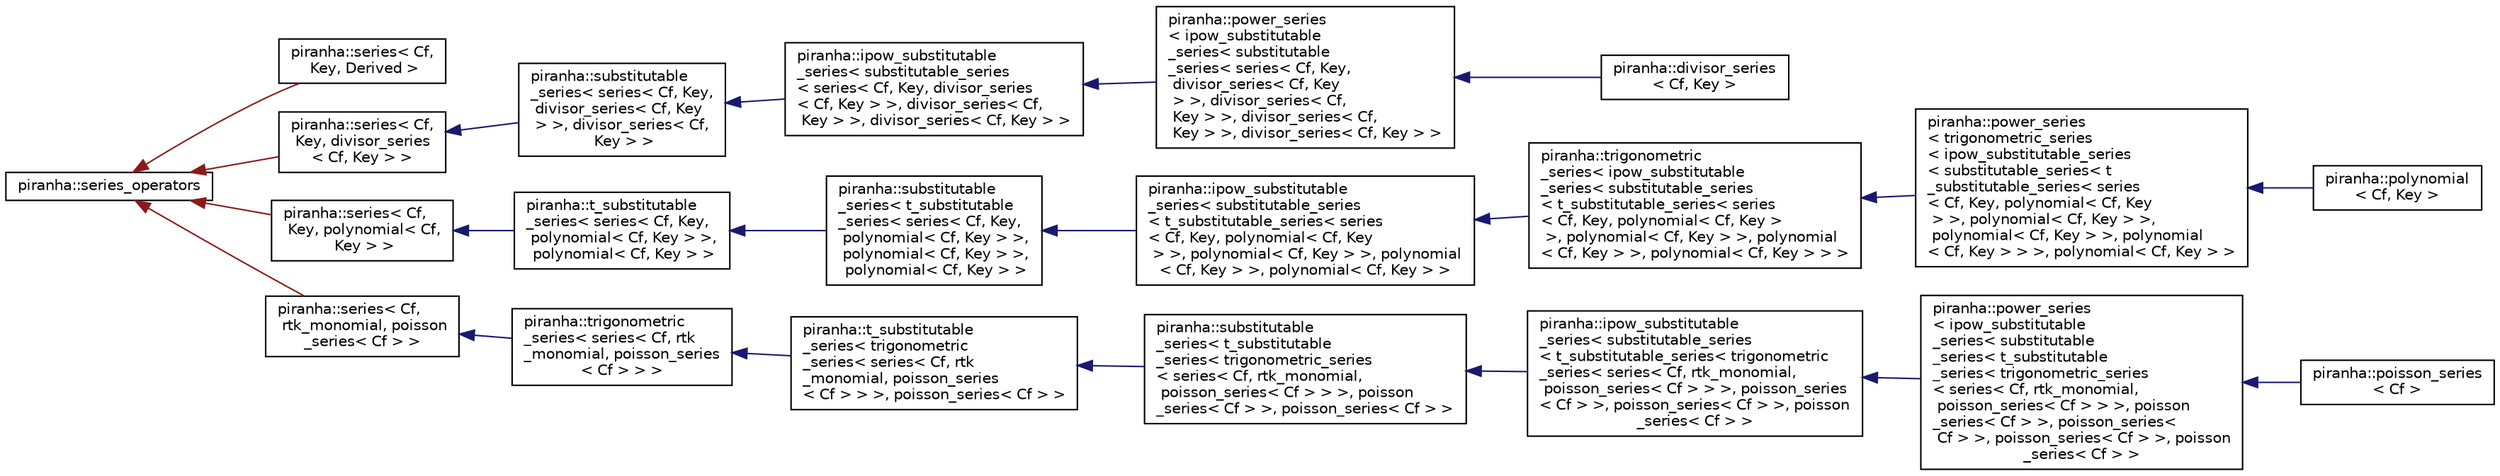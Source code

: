 digraph "Graphical Class Hierarchy"
{
  edge [fontname="Helvetica",fontsize="10",labelfontname="Helvetica",labelfontsize="10"];
  node [fontname="Helvetica",fontsize="10",shape=record];
  rankdir="LR";
  Node0 [label="piranha::series_operators",height=0.2,width=0.4,color="black", fillcolor="white", style="filled",URL="$classpiranha_1_1series__operators.html",tooltip="Series operators. "];
  Node0 -> Node1 [dir="back",color="firebrick4",fontsize="10",style="solid",fontname="Helvetica"];
  Node1 [label="piranha::series\< Cf,\l Key, Derived \>",height=0.2,width=0.4,color="black", fillcolor="white", style="filled",URL="$classpiranha_1_1series.html",tooltip="Series class. "];
  Node0 -> Node2 [dir="back",color="firebrick4",fontsize="10",style="solid",fontname="Helvetica"];
  Node2 [label="piranha::series\< Cf,\l Key, divisor_series\l\< Cf, Key \> \>",height=0.2,width=0.4,color="black", fillcolor="white", style="filled",URL="$classpiranha_1_1series.html"];
  Node2 -> Node3 [dir="back",color="midnightblue",fontsize="10",style="solid",fontname="Helvetica"];
  Node3 [label="piranha::substitutable\l_series\< series\< Cf, Key,\l divisor_series\< Cf, Key\l \> \>, divisor_series\< Cf,\l Key \> \>",height=0.2,width=0.4,color="black", fillcolor="white", style="filled",URL="$classpiranha_1_1substitutable__series.html"];
  Node3 -> Node4 [dir="back",color="midnightblue",fontsize="10",style="solid",fontname="Helvetica"];
  Node4 [label="piranha::ipow_substitutable\l_series\< substitutable_series\l\< series\< Cf, Key, divisor_series\l\< Cf, Key \> \>, divisor_series\< Cf,\l Key \> \>, divisor_series\< Cf, Key \> \>",height=0.2,width=0.4,color="black", fillcolor="white", style="filled",URL="$classpiranha_1_1ipow__substitutable__series.html"];
  Node4 -> Node5 [dir="back",color="midnightblue",fontsize="10",style="solid",fontname="Helvetica"];
  Node5 [label="piranha::power_series\l\< ipow_substitutable\l_series\< substitutable\l_series\< series\< Cf, Key,\l divisor_series\< Cf, Key\l \> \>, divisor_series\< Cf,\l Key \> \>, divisor_series\< Cf,\l Key \> \>, divisor_series\< Cf, Key \> \>",height=0.2,width=0.4,color="black", fillcolor="white", style="filled",URL="$classpiranha_1_1power__series.html"];
  Node5 -> Node6 [dir="back",color="midnightblue",fontsize="10",style="solid",fontname="Helvetica"];
  Node6 [label="piranha::divisor_series\l\< Cf, Key \>",height=0.2,width=0.4,color="black", fillcolor="white", style="filled",URL="$classpiranha_1_1divisor__series.html",tooltip="Divisor series. "];
  Node0 -> Node7 [dir="back",color="firebrick4",fontsize="10",style="solid",fontname="Helvetica"];
  Node7 [label="piranha::series\< Cf,\l Key, polynomial\< Cf,\l Key \> \>",height=0.2,width=0.4,color="black", fillcolor="white", style="filled",URL="$classpiranha_1_1series.html"];
  Node7 -> Node8 [dir="back",color="midnightblue",fontsize="10",style="solid",fontname="Helvetica"];
  Node8 [label="piranha::t_substitutable\l_series\< series\< Cf, Key,\l polynomial\< Cf, Key \> \>,\l polynomial\< Cf, Key \> \>",height=0.2,width=0.4,color="black", fillcolor="white", style="filled",URL="$classpiranha_1_1t__substitutable__series.html"];
  Node8 -> Node9 [dir="back",color="midnightblue",fontsize="10",style="solid",fontname="Helvetica"];
  Node9 [label="piranha::substitutable\l_series\< t_substitutable\l_series\< series\< Cf, Key,\l polynomial\< Cf, Key \> \>,\l polynomial\< Cf, Key \> \>,\l polynomial\< Cf, Key \> \>",height=0.2,width=0.4,color="black", fillcolor="white", style="filled",URL="$classpiranha_1_1substitutable__series.html"];
  Node9 -> Node10 [dir="back",color="midnightblue",fontsize="10",style="solid",fontname="Helvetica"];
  Node10 [label="piranha::ipow_substitutable\l_series\< substitutable_series\l\< t_substitutable_series\< series\l\< Cf, Key, polynomial\< Cf, Key\l \> \>, polynomial\< Cf, Key \> \>, polynomial\l\< Cf, Key \> \>, polynomial\< Cf, Key \> \>",height=0.2,width=0.4,color="black", fillcolor="white", style="filled",URL="$classpiranha_1_1ipow__substitutable__series.html"];
  Node10 -> Node11 [dir="back",color="midnightblue",fontsize="10",style="solid",fontname="Helvetica"];
  Node11 [label="piranha::trigonometric\l_series\< ipow_substitutable\l_series\< substitutable_series\l\< t_substitutable_series\< series\l\< Cf, Key, polynomial\< Cf, Key \>\l \>, polynomial\< Cf, Key \> \>, polynomial\l\< Cf, Key \> \>, polynomial\< Cf, Key \> \> \>",height=0.2,width=0.4,color="black", fillcolor="white", style="filled",URL="$classpiranha_1_1trigonometric__series.html"];
  Node11 -> Node12 [dir="back",color="midnightblue",fontsize="10",style="solid",fontname="Helvetica"];
  Node12 [label="piranha::power_series\l\< trigonometric_series\l\< ipow_substitutable_series\l\< substitutable_series\< t\l_substitutable_series\< series\l\< Cf, Key, polynomial\< Cf, Key\l \> \>, polynomial\< Cf, Key \> \>,\l polynomial\< Cf, Key \> \>, polynomial\l\< Cf, Key \> \> \>, polynomial\< Cf, Key \> \>",height=0.2,width=0.4,color="black", fillcolor="white", style="filled",URL="$classpiranha_1_1power__series.html"];
  Node12 -> Node13 [dir="back",color="midnightblue",fontsize="10",style="solid",fontname="Helvetica"];
  Node13 [label="piranha::polynomial\l\< Cf, Key \>",height=0.2,width=0.4,color="black", fillcolor="white", style="filled",URL="$classpiranha_1_1polynomial.html",tooltip="Polynomial class. "];
  Node0 -> Node14 [dir="back",color="firebrick4",fontsize="10",style="solid",fontname="Helvetica"];
  Node14 [label="piranha::series\< Cf,\l rtk_monomial, poisson\l_series\< Cf \> \>",height=0.2,width=0.4,color="black", fillcolor="white", style="filled",URL="$classpiranha_1_1series.html"];
  Node14 -> Node15 [dir="back",color="midnightblue",fontsize="10",style="solid",fontname="Helvetica"];
  Node15 [label="piranha::trigonometric\l_series\< series\< Cf, rtk\l_monomial, poisson_series\l\< Cf \> \> \>",height=0.2,width=0.4,color="black", fillcolor="white", style="filled",URL="$classpiranha_1_1trigonometric__series.html"];
  Node15 -> Node16 [dir="back",color="midnightblue",fontsize="10",style="solid",fontname="Helvetica"];
  Node16 [label="piranha::t_substitutable\l_series\< trigonometric\l_series\< series\< Cf, rtk\l_monomial, poisson_series\l\< Cf \> \> \>, poisson_series\< Cf \> \>",height=0.2,width=0.4,color="black", fillcolor="white", style="filled",URL="$classpiranha_1_1t__substitutable__series.html"];
  Node16 -> Node17 [dir="back",color="midnightblue",fontsize="10",style="solid",fontname="Helvetica"];
  Node17 [label="piranha::substitutable\l_series\< t_substitutable\l_series\< trigonometric_series\l\< series\< Cf, rtk_monomial,\l poisson_series\< Cf \> \> \>, poisson\l_series\< Cf \> \>, poisson_series\< Cf \> \>",height=0.2,width=0.4,color="black", fillcolor="white", style="filled",URL="$classpiranha_1_1substitutable__series.html"];
  Node17 -> Node18 [dir="back",color="midnightblue",fontsize="10",style="solid",fontname="Helvetica"];
  Node18 [label="piranha::ipow_substitutable\l_series\< substitutable_series\l\< t_substitutable_series\< trigonometric\l_series\< series\< Cf, rtk_monomial,\l poisson_series\< Cf \> \> \>, poisson_series\l\< Cf \> \>, poisson_series\< Cf \> \>, poisson\l_series\< Cf \> \>",height=0.2,width=0.4,color="black", fillcolor="white", style="filled",URL="$classpiranha_1_1ipow__substitutable__series.html"];
  Node18 -> Node19 [dir="back",color="midnightblue",fontsize="10",style="solid",fontname="Helvetica"];
  Node19 [label="piranha::power_series\l\< ipow_substitutable\l_series\< substitutable\l_series\< t_substitutable\l_series\< trigonometric_series\l\< series\< Cf, rtk_monomial,\l poisson_series\< Cf \> \> \>, poisson\l_series\< Cf \> \>, poisson_series\<\l Cf \> \>, poisson_series\< Cf \> \>, poisson\l_series\< Cf \> \>",height=0.2,width=0.4,color="black", fillcolor="white", style="filled",URL="$classpiranha_1_1power__series.html"];
  Node19 -> Node20 [dir="back",color="midnightblue",fontsize="10",style="solid",fontname="Helvetica"];
  Node20 [label="piranha::poisson_series\l\< Cf \>",height=0.2,width=0.4,color="black", fillcolor="white", style="filled",URL="$classpiranha_1_1poisson__series.html",tooltip="Poisson series class. "];
}
